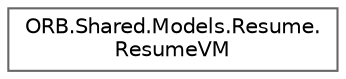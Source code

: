 digraph "Graphical Class Hierarchy"
{
 // INTERACTIVE_SVG=YES
 // LATEX_PDF_SIZE
  bgcolor="transparent";
  edge [fontname=Helvetica,fontsize=10,labelfontname=Helvetica,labelfontsize=10];
  node [fontname=Helvetica,fontsize=10,shape=box,height=0.2,width=0.4];
  rankdir="LR";
  Node0 [id="Node000000",label="ORB.Shared.Models.Resume.\lResumeVM",height=0.2,width=0.4,color="grey40", fillcolor="white", style="filled",URL="$class_o_r_b_1_1_shared_1_1_models_1_1_resume_1_1_resume_v_m.html",tooltip="Represents a Resume View Model."];
}

